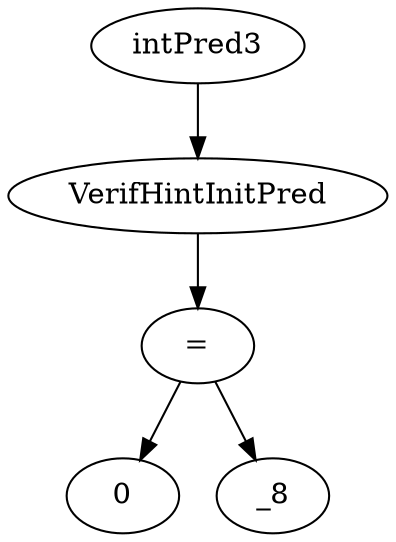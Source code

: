 digraph dag {
0 [label="intPred3"];
1 [label="VerifHintInitPred"];
2 [label="="];
3 [label="0"];
4 [label="_8"];
"0" -> "1"[label=""]
"1" -> "2"[label=""]
"2" -> "4"[label=""]
"2" -> "3"[label=""]
}
